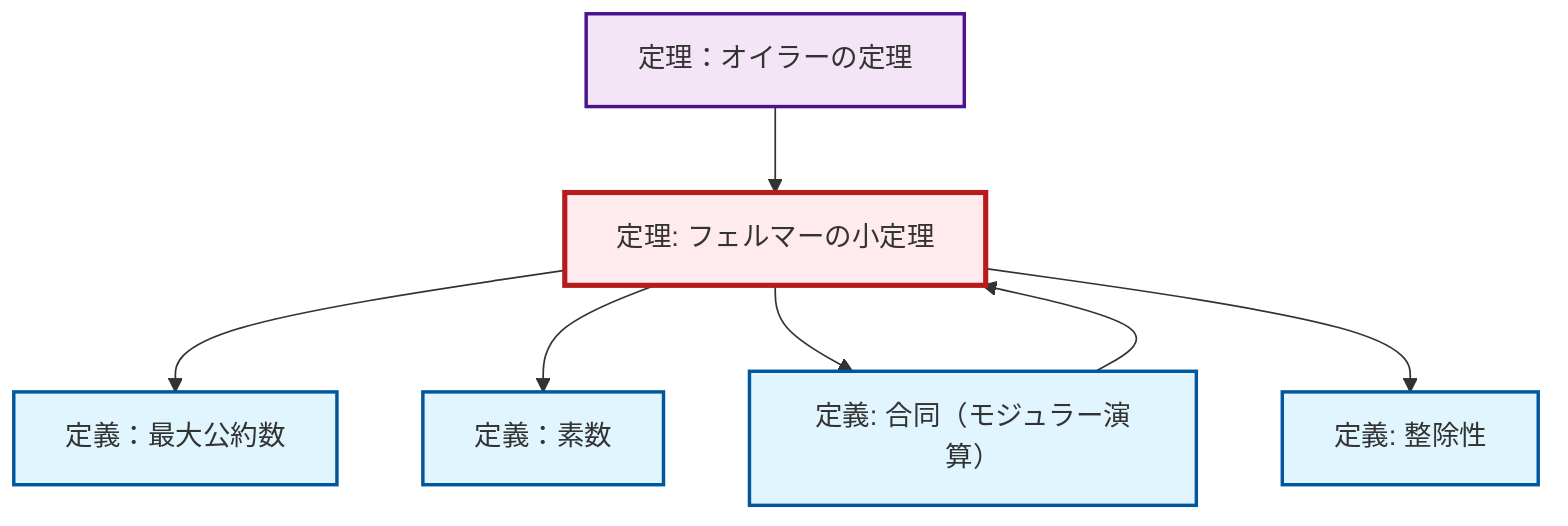 graph TD
    classDef definition fill:#e1f5fe,stroke:#01579b,stroke-width:2px
    classDef theorem fill:#f3e5f5,stroke:#4a148c,stroke-width:2px
    classDef axiom fill:#fff3e0,stroke:#e65100,stroke-width:2px
    classDef example fill:#e8f5e9,stroke:#1b5e20,stroke-width:2px
    classDef current fill:#ffebee,stroke:#b71c1c,stroke-width:3px
    thm-fermat-little["定理: フェルマーの小定理"]:::theorem
    thm-euler["定理：オイラーの定理"]:::theorem
    def-congruence["定義: 合同（モジュラー演算）"]:::definition
    def-prime["定義：素数"]:::definition
    def-gcd["定義：最大公約数"]:::definition
    def-divisibility["定義: 整除性"]:::definition
    thm-fermat-little --> def-gcd
    thm-fermat-little --> def-prime
    def-congruence --> thm-fermat-little
    thm-fermat-little --> def-congruence
    thm-fermat-little --> def-divisibility
    thm-euler --> thm-fermat-little
    class thm-fermat-little current